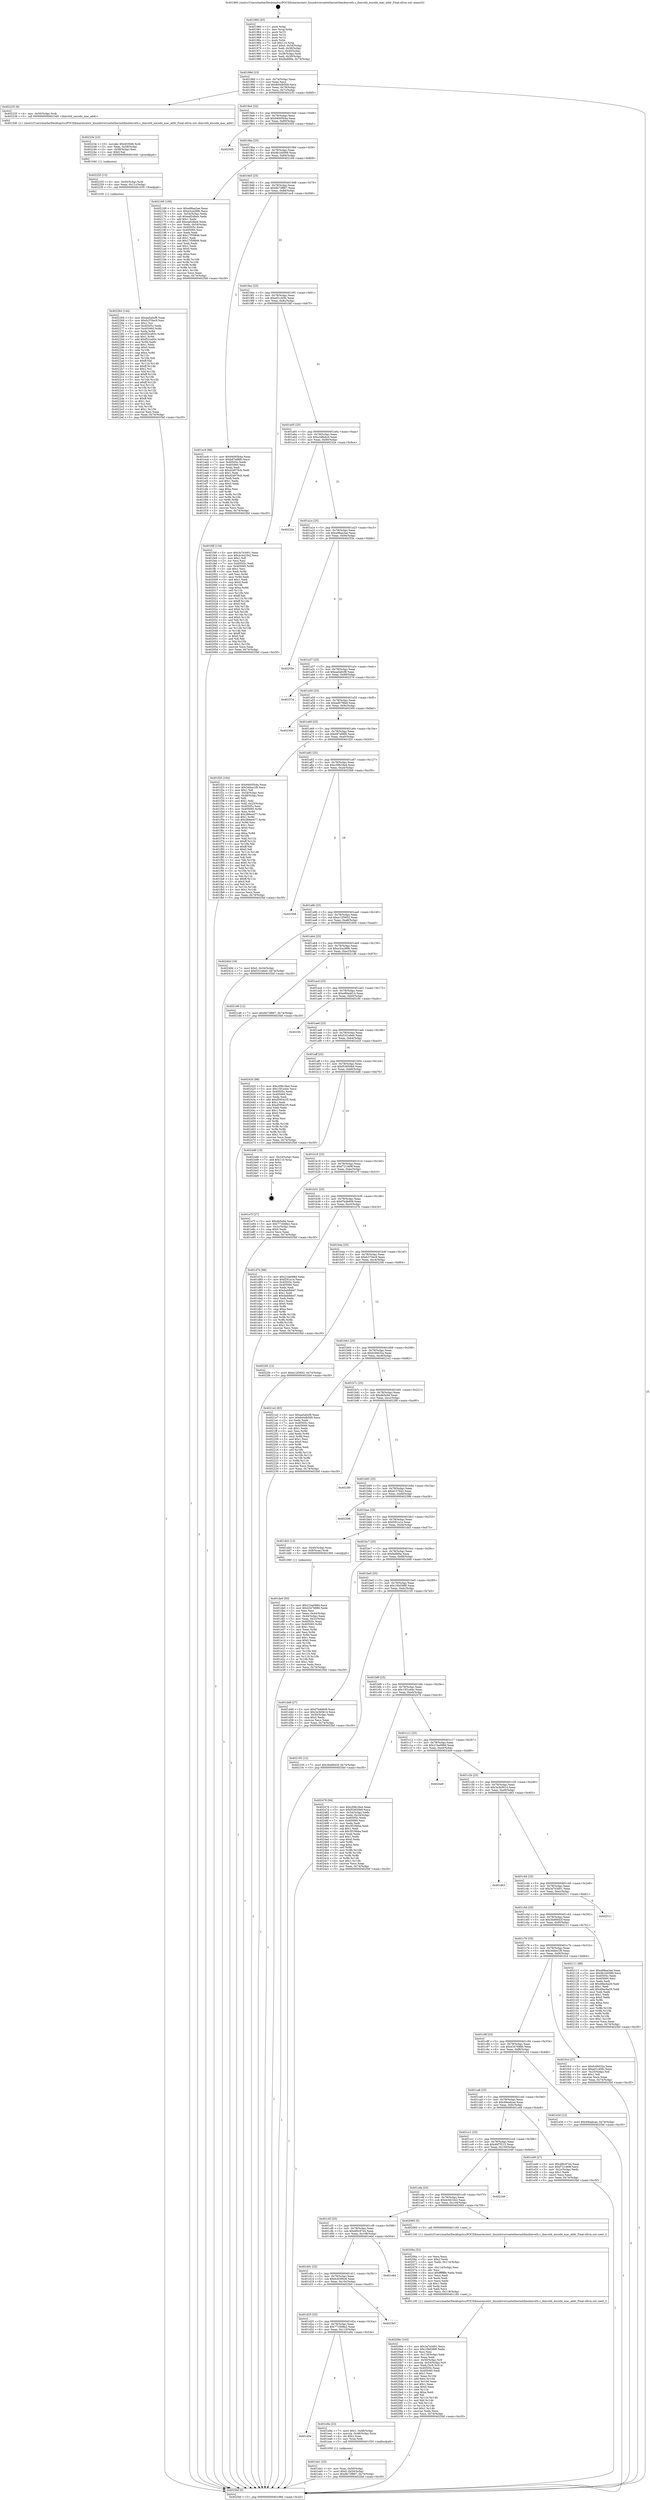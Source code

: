 digraph "0x401960" {
  label = "0x401960 (/mnt/c/Users/mathe/Desktop/tcc/POCII/binaries/extr_linuxdriversnetethernetibmibmveth.c_ibmveth_encode_mac_addr_Final-ollvm.out::main(0))"
  labelloc = "t"
  node[shape=record]

  Entry [label="",width=0.3,height=0.3,shape=circle,fillcolor=black,style=filled]
  "0x40198d" [label="{
     0x40198d [23]\l
     | [instrs]\l
     &nbsp;&nbsp;0x40198d \<+3\>: mov -0x74(%rbp),%eax\l
     &nbsp;&nbsp;0x401990 \<+2\>: mov %eax,%ecx\l
     &nbsp;&nbsp;0x401992 \<+6\>: sub $0x844db569,%ecx\l
     &nbsp;&nbsp;0x401998 \<+3\>: mov %eax,-0x78(%rbp)\l
     &nbsp;&nbsp;0x40199b \<+3\>: mov %ecx,-0x7c(%rbp)\l
     &nbsp;&nbsp;0x40199e \<+6\>: je 0000000000402235 \<main+0x8d5\>\l
  }"]
  "0x402235" [label="{
     0x402235 [9]\l
     | [instrs]\l
     &nbsp;&nbsp;0x402235 \<+4\>: mov -0x50(%rbp),%rdi\l
     &nbsp;&nbsp;0x402239 \<+5\>: call 00000000004015d0 \<ibmveth_encode_mac_addr\>\l
     | [calls]\l
     &nbsp;&nbsp;0x4015d0 \{1\} (/mnt/c/Users/mathe/Desktop/tcc/POCII/binaries/extr_linuxdriversnetethernetibmibmveth.c_ibmveth_encode_mac_addr_Final-ollvm.out::ibmveth_encode_mac_addr)\l
  }"]
  "0x4019a4" [label="{
     0x4019a4 [22]\l
     | [instrs]\l
     &nbsp;&nbsp;0x4019a4 \<+5\>: jmp 00000000004019a9 \<main+0x49\>\l
     &nbsp;&nbsp;0x4019a9 \<+3\>: mov -0x78(%rbp),%eax\l
     &nbsp;&nbsp;0x4019ac \<+5\>: sub $0x94005b4a,%eax\l
     &nbsp;&nbsp;0x4019b1 \<+3\>: mov %eax,-0x80(%rbp)\l
     &nbsp;&nbsp;0x4019b4 \<+6\>: je 0000000000402505 \<main+0xba5\>\l
  }"]
  Exit [label="",width=0.3,height=0.3,shape=circle,fillcolor=black,style=filled,peripheries=2]
  "0x402505" [label="{
     0x402505\l
  }", style=dashed]
  "0x4019ba" [label="{
     0x4019ba [25]\l
     | [instrs]\l
     &nbsp;&nbsp;0x4019ba \<+5\>: jmp 00000000004019bf \<main+0x5f\>\l
     &nbsp;&nbsp;0x4019bf \<+3\>: mov -0x78(%rbp),%eax\l
     &nbsp;&nbsp;0x4019c2 \<+5\>: sub $0x9b1b0099,%eax\l
     &nbsp;&nbsp;0x4019c7 \<+6\>: mov %eax,-0x84(%rbp)\l
     &nbsp;&nbsp;0x4019cd \<+6\>: je 0000000000402169 \<main+0x809\>\l
  }"]
  "0x402264" [label="{
     0x402264 [144]\l
     | [instrs]\l
     &nbsp;&nbsp;0x402264 \<+5\>: mov $0xaa5a0cf8,%eax\l
     &nbsp;&nbsp;0x402269 \<+5\>: mov $0xfc370ec9,%esi\l
     &nbsp;&nbsp;0x40226e \<+2\>: mov $0x1,%cl\l
     &nbsp;&nbsp;0x402270 \<+7\>: mov 0x40505c,%edx\l
     &nbsp;&nbsp;0x402277 \<+8\>: mov 0x405060,%r8d\l
     &nbsp;&nbsp;0x40227f \<+3\>: mov %edx,%r9d\l
     &nbsp;&nbsp;0x402282 \<+7\>: sub $0xf52ca93c,%r9d\l
     &nbsp;&nbsp;0x402289 \<+4\>: sub $0x1,%r9d\l
     &nbsp;&nbsp;0x40228d \<+7\>: add $0xf52ca93c,%r9d\l
     &nbsp;&nbsp;0x402294 \<+4\>: imul %r9d,%edx\l
     &nbsp;&nbsp;0x402298 \<+3\>: and $0x1,%edx\l
     &nbsp;&nbsp;0x40229b \<+3\>: cmp $0x0,%edx\l
     &nbsp;&nbsp;0x40229e \<+4\>: sete %r10b\l
     &nbsp;&nbsp;0x4022a2 \<+4\>: cmp $0xa,%r8d\l
     &nbsp;&nbsp;0x4022a6 \<+4\>: setl %r11b\l
     &nbsp;&nbsp;0x4022aa \<+3\>: mov %r10b,%bl\l
     &nbsp;&nbsp;0x4022ad \<+3\>: xor $0xff,%bl\l
     &nbsp;&nbsp;0x4022b0 \<+3\>: mov %r11b,%r14b\l
     &nbsp;&nbsp;0x4022b3 \<+4\>: xor $0xff,%r14b\l
     &nbsp;&nbsp;0x4022b7 \<+3\>: xor $0x1,%cl\l
     &nbsp;&nbsp;0x4022ba \<+3\>: mov %bl,%r15b\l
     &nbsp;&nbsp;0x4022bd \<+4\>: and $0xff,%r15b\l
     &nbsp;&nbsp;0x4022c1 \<+3\>: and %cl,%r10b\l
     &nbsp;&nbsp;0x4022c4 \<+3\>: mov %r14b,%r12b\l
     &nbsp;&nbsp;0x4022c7 \<+4\>: and $0xff,%r12b\l
     &nbsp;&nbsp;0x4022cb \<+3\>: and %cl,%r11b\l
     &nbsp;&nbsp;0x4022ce \<+3\>: or %r10b,%r15b\l
     &nbsp;&nbsp;0x4022d1 \<+3\>: or %r11b,%r12b\l
     &nbsp;&nbsp;0x4022d4 \<+3\>: xor %r12b,%r15b\l
     &nbsp;&nbsp;0x4022d7 \<+3\>: or %r14b,%bl\l
     &nbsp;&nbsp;0x4022da \<+3\>: xor $0xff,%bl\l
     &nbsp;&nbsp;0x4022dd \<+3\>: or $0x1,%cl\l
     &nbsp;&nbsp;0x4022e0 \<+2\>: and %cl,%bl\l
     &nbsp;&nbsp;0x4022e2 \<+3\>: or %bl,%r15b\l
     &nbsp;&nbsp;0x4022e5 \<+4\>: test $0x1,%r15b\l
     &nbsp;&nbsp;0x4022e9 \<+3\>: cmovne %esi,%eax\l
     &nbsp;&nbsp;0x4022ec \<+3\>: mov %eax,-0x74(%rbp)\l
     &nbsp;&nbsp;0x4022ef \<+5\>: jmp 00000000004025bf \<main+0xc5f\>\l
  }"]
  "0x402169" [label="{
     0x402169 [109]\l
     | [instrs]\l
     &nbsp;&nbsp;0x402169 \<+5\>: mov $0xa98aa3ae,%eax\l
     &nbsp;&nbsp;0x40216e \<+5\>: mov $0xe3ca289b,%ecx\l
     &nbsp;&nbsp;0x402173 \<+3\>: mov -0x54(%rbp),%edx\l
     &nbsp;&nbsp;0x402176 \<+6\>: sub $0xeaf2dbeb,%edx\l
     &nbsp;&nbsp;0x40217c \<+3\>: add $0x1,%edx\l
     &nbsp;&nbsp;0x40217f \<+6\>: add $0xeaf2dbeb,%edx\l
     &nbsp;&nbsp;0x402185 \<+3\>: mov %edx,-0x54(%rbp)\l
     &nbsp;&nbsp;0x402188 \<+7\>: mov 0x40505c,%edx\l
     &nbsp;&nbsp;0x40218f \<+7\>: mov 0x405060,%esi\l
     &nbsp;&nbsp;0x402196 \<+2\>: mov %edx,%edi\l
     &nbsp;&nbsp;0x402198 \<+6\>: add $0x17f59846,%edi\l
     &nbsp;&nbsp;0x40219e \<+3\>: sub $0x1,%edi\l
     &nbsp;&nbsp;0x4021a1 \<+6\>: sub $0x17f59846,%edi\l
     &nbsp;&nbsp;0x4021a7 \<+3\>: imul %edi,%edx\l
     &nbsp;&nbsp;0x4021aa \<+3\>: and $0x1,%edx\l
     &nbsp;&nbsp;0x4021ad \<+3\>: cmp $0x0,%edx\l
     &nbsp;&nbsp;0x4021b0 \<+4\>: sete %r8b\l
     &nbsp;&nbsp;0x4021b4 \<+3\>: cmp $0xa,%esi\l
     &nbsp;&nbsp;0x4021b7 \<+4\>: setl %r9b\l
     &nbsp;&nbsp;0x4021bb \<+3\>: mov %r8b,%r10b\l
     &nbsp;&nbsp;0x4021be \<+3\>: and %r9b,%r10b\l
     &nbsp;&nbsp;0x4021c1 \<+3\>: xor %r9b,%r8b\l
     &nbsp;&nbsp;0x4021c4 \<+3\>: or %r8b,%r10b\l
     &nbsp;&nbsp;0x4021c7 \<+4\>: test $0x1,%r10b\l
     &nbsp;&nbsp;0x4021cb \<+3\>: cmovne %ecx,%eax\l
     &nbsp;&nbsp;0x4021ce \<+3\>: mov %eax,-0x74(%rbp)\l
     &nbsp;&nbsp;0x4021d1 \<+5\>: jmp 00000000004025bf \<main+0xc5f\>\l
  }"]
  "0x4019d3" [label="{
     0x4019d3 [25]\l
     | [instrs]\l
     &nbsp;&nbsp;0x4019d3 \<+5\>: jmp 00000000004019d8 \<main+0x78\>\l
     &nbsp;&nbsp;0x4019d8 \<+3\>: mov -0x78(%rbp),%eax\l
     &nbsp;&nbsp;0x4019db \<+5\>: sub $0x9b73f867,%eax\l
     &nbsp;&nbsp;0x4019e0 \<+6\>: mov %eax,-0x88(%rbp)\l
     &nbsp;&nbsp;0x4019e6 \<+6\>: je 0000000000401ec8 \<main+0x568\>\l
  }"]
  "0x402255" [label="{
     0x402255 [15]\l
     | [instrs]\l
     &nbsp;&nbsp;0x402255 \<+4\>: mov -0x50(%rbp),%rdi\l
     &nbsp;&nbsp;0x402259 \<+6\>: mov %eax,-0x11c(%rbp)\l
     &nbsp;&nbsp;0x40225f \<+5\>: call 0000000000401030 \<free@plt\>\l
     | [calls]\l
     &nbsp;&nbsp;0x401030 \{1\} (unknown)\l
  }"]
  "0x401ec8" [label="{
     0x401ec8 [88]\l
     | [instrs]\l
     &nbsp;&nbsp;0x401ec8 \<+5\>: mov $0x94005b4a,%eax\l
     &nbsp;&nbsp;0x401ecd \<+5\>: mov $0xb87e88f0,%ecx\l
     &nbsp;&nbsp;0x401ed2 \<+7\>: mov 0x40505c,%edx\l
     &nbsp;&nbsp;0x401ed9 \<+7\>: mov 0x405060,%esi\l
     &nbsp;&nbsp;0x401ee0 \<+2\>: mov %edx,%edi\l
     &nbsp;&nbsp;0x401ee2 \<+6\>: sub $0xd2d076cb,%edi\l
     &nbsp;&nbsp;0x401ee8 \<+3\>: sub $0x1,%edi\l
     &nbsp;&nbsp;0x401eeb \<+6\>: add $0xd2d076cb,%edi\l
     &nbsp;&nbsp;0x401ef1 \<+3\>: imul %edi,%edx\l
     &nbsp;&nbsp;0x401ef4 \<+3\>: and $0x1,%edx\l
     &nbsp;&nbsp;0x401ef7 \<+3\>: cmp $0x0,%edx\l
     &nbsp;&nbsp;0x401efa \<+4\>: sete %r8b\l
     &nbsp;&nbsp;0x401efe \<+3\>: cmp $0xa,%esi\l
     &nbsp;&nbsp;0x401f01 \<+4\>: setl %r9b\l
     &nbsp;&nbsp;0x401f05 \<+3\>: mov %r8b,%r10b\l
     &nbsp;&nbsp;0x401f08 \<+3\>: and %r9b,%r10b\l
     &nbsp;&nbsp;0x401f0b \<+3\>: xor %r9b,%r8b\l
     &nbsp;&nbsp;0x401f0e \<+3\>: or %r8b,%r10b\l
     &nbsp;&nbsp;0x401f11 \<+4\>: test $0x1,%r10b\l
     &nbsp;&nbsp;0x401f15 \<+3\>: cmovne %ecx,%eax\l
     &nbsp;&nbsp;0x401f18 \<+3\>: mov %eax,-0x74(%rbp)\l
     &nbsp;&nbsp;0x401f1b \<+5\>: jmp 00000000004025bf \<main+0xc5f\>\l
  }"]
  "0x4019ec" [label="{
     0x4019ec [25]\l
     | [instrs]\l
     &nbsp;&nbsp;0x4019ec \<+5\>: jmp 00000000004019f1 \<main+0x91\>\l
     &nbsp;&nbsp;0x4019f1 \<+3\>: mov -0x78(%rbp),%eax\l
     &nbsp;&nbsp;0x4019f4 \<+5\>: sub $0xa01c45fc,%eax\l
     &nbsp;&nbsp;0x4019f9 \<+6\>: mov %eax,-0x8c(%rbp)\l
     &nbsp;&nbsp;0x4019ff \<+6\>: je 0000000000401fdf \<main+0x67f\>\l
  }"]
  "0x40223e" [label="{
     0x40223e [23]\l
     | [instrs]\l
     &nbsp;&nbsp;0x40223e \<+10\>: movabs $0x4030d6,%rdi\l
     &nbsp;&nbsp;0x402248 \<+3\>: mov %eax,-0x58(%rbp)\l
     &nbsp;&nbsp;0x40224b \<+3\>: mov -0x58(%rbp),%esi\l
     &nbsp;&nbsp;0x40224e \<+2\>: mov $0x0,%al\l
     &nbsp;&nbsp;0x402250 \<+5\>: call 0000000000401040 \<printf@plt\>\l
     | [calls]\l
     &nbsp;&nbsp;0x401040 \{1\} (unknown)\l
  }"]
  "0x401fdf" [label="{
     0x401fdf [134]\l
     | [instrs]\l
     &nbsp;&nbsp;0x401fdf \<+5\>: mov $0x3a7e3d01,%eax\l
     &nbsp;&nbsp;0x401fe4 \<+5\>: mov $0x4c4410e2,%ecx\l
     &nbsp;&nbsp;0x401fe9 \<+2\>: mov $0x1,%dl\l
     &nbsp;&nbsp;0x401feb \<+2\>: xor %esi,%esi\l
     &nbsp;&nbsp;0x401fed \<+7\>: mov 0x40505c,%edi\l
     &nbsp;&nbsp;0x401ff4 \<+8\>: mov 0x405060,%r8d\l
     &nbsp;&nbsp;0x401ffc \<+3\>: sub $0x1,%esi\l
     &nbsp;&nbsp;0x401fff \<+3\>: mov %edi,%r9d\l
     &nbsp;&nbsp;0x402002 \<+3\>: add %esi,%r9d\l
     &nbsp;&nbsp;0x402005 \<+4\>: imul %r9d,%edi\l
     &nbsp;&nbsp;0x402009 \<+3\>: and $0x1,%edi\l
     &nbsp;&nbsp;0x40200c \<+3\>: cmp $0x0,%edi\l
     &nbsp;&nbsp;0x40200f \<+4\>: sete %r10b\l
     &nbsp;&nbsp;0x402013 \<+4\>: cmp $0xa,%r8d\l
     &nbsp;&nbsp;0x402017 \<+4\>: setl %r11b\l
     &nbsp;&nbsp;0x40201b \<+3\>: mov %r10b,%bl\l
     &nbsp;&nbsp;0x40201e \<+3\>: xor $0xff,%bl\l
     &nbsp;&nbsp;0x402021 \<+3\>: mov %r11b,%r14b\l
     &nbsp;&nbsp;0x402024 \<+4\>: xor $0xff,%r14b\l
     &nbsp;&nbsp;0x402028 \<+3\>: xor $0x0,%dl\l
     &nbsp;&nbsp;0x40202b \<+3\>: mov %bl,%r15b\l
     &nbsp;&nbsp;0x40202e \<+4\>: and $0x0,%r15b\l
     &nbsp;&nbsp;0x402032 \<+3\>: and %dl,%r10b\l
     &nbsp;&nbsp;0x402035 \<+3\>: mov %r14b,%r12b\l
     &nbsp;&nbsp;0x402038 \<+4\>: and $0x0,%r12b\l
     &nbsp;&nbsp;0x40203c \<+3\>: and %dl,%r11b\l
     &nbsp;&nbsp;0x40203f \<+3\>: or %r10b,%r15b\l
     &nbsp;&nbsp;0x402042 \<+3\>: or %r11b,%r12b\l
     &nbsp;&nbsp;0x402045 \<+3\>: xor %r12b,%r15b\l
     &nbsp;&nbsp;0x402048 \<+3\>: or %r14b,%bl\l
     &nbsp;&nbsp;0x40204b \<+3\>: xor $0xff,%bl\l
     &nbsp;&nbsp;0x40204e \<+3\>: or $0x0,%dl\l
     &nbsp;&nbsp;0x402051 \<+2\>: and %dl,%bl\l
     &nbsp;&nbsp;0x402053 \<+3\>: or %bl,%r15b\l
     &nbsp;&nbsp;0x402056 \<+4\>: test $0x1,%r15b\l
     &nbsp;&nbsp;0x40205a \<+3\>: cmovne %ecx,%eax\l
     &nbsp;&nbsp;0x40205d \<+3\>: mov %eax,-0x74(%rbp)\l
     &nbsp;&nbsp;0x402060 \<+5\>: jmp 00000000004025bf \<main+0xc5f\>\l
  }"]
  "0x401a05" [label="{
     0x401a05 [25]\l
     | [instrs]\l
     &nbsp;&nbsp;0x401a05 \<+5\>: jmp 0000000000401a0a \<main+0xaa\>\l
     &nbsp;&nbsp;0x401a0a \<+3\>: mov -0x78(%rbp),%eax\l
     &nbsp;&nbsp;0x401a0d \<+5\>: sub $0xa3dfa4cd,%eax\l
     &nbsp;&nbsp;0x401a12 \<+6\>: mov %eax,-0x90(%rbp)\l
     &nbsp;&nbsp;0x401a18 \<+6\>: je 000000000040232e \<main+0x9ce\>\l
  }"]
  "0x40209e" [label="{
     0x40209e [103]\l
     | [instrs]\l
     &nbsp;&nbsp;0x40209e \<+5\>: mov $0x3a7e3d01,%ecx\l
     &nbsp;&nbsp;0x4020a3 \<+5\>: mov $0x10b036f0,%edx\l
     &nbsp;&nbsp;0x4020a8 \<+2\>: xor %esi,%esi\l
     &nbsp;&nbsp;0x4020aa \<+6\>: mov -0x118(%rbp),%edi\l
     &nbsp;&nbsp;0x4020b0 \<+3\>: imul %eax,%edi\l
     &nbsp;&nbsp;0x4020b3 \<+4\>: mov -0x50(%rbp),%r8\l
     &nbsp;&nbsp;0x4020b7 \<+4\>: movslq -0x54(%rbp),%r9\l
     &nbsp;&nbsp;0x4020bb \<+4\>: mov %edi,(%r8,%r9,4)\l
     &nbsp;&nbsp;0x4020bf \<+7\>: mov 0x40505c,%eax\l
     &nbsp;&nbsp;0x4020c6 \<+7\>: mov 0x405060,%edi\l
     &nbsp;&nbsp;0x4020cd \<+3\>: sub $0x1,%esi\l
     &nbsp;&nbsp;0x4020d0 \<+3\>: mov %eax,%r10d\l
     &nbsp;&nbsp;0x4020d3 \<+3\>: add %esi,%r10d\l
     &nbsp;&nbsp;0x4020d6 \<+4\>: imul %r10d,%eax\l
     &nbsp;&nbsp;0x4020da \<+3\>: and $0x1,%eax\l
     &nbsp;&nbsp;0x4020dd \<+3\>: cmp $0x0,%eax\l
     &nbsp;&nbsp;0x4020e0 \<+4\>: sete %r11b\l
     &nbsp;&nbsp;0x4020e4 \<+3\>: cmp $0xa,%edi\l
     &nbsp;&nbsp;0x4020e7 \<+3\>: setl %bl\l
     &nbsp;&nbsp;0x4020ea \<+3\>: mov %r11b,%r14b\l
     &nbsp;&nbsp;0x4020ed \<+3\>: and %bl,%r14b\l
     &nbsp;&nbsp;0x4020f0 \<+3\>: xor %bl,%r11b\l
     &nbsp;&nbsp;0x4020f3 \<+3\>: or %r11b,%r14b\l
     &nbsp;&nbsp;0x4020f6 \<+4\>: test $0x1,%r14b\l
     &nbsp;&nbsp;0x4020fa \<+3\>: cmovne %edx,%ecx\l
     &nbsp;&nbsp;0x4020fd \<+3\>: mov %ecx,-0x74(%rbp)\l
     &nbsp;&nbsp;0x402100 \<+5\>: jmp 00000000004025bf \<main+0xc5f\>\l
  }"]
  "0x40232e" [label="{
     0x40232e\l
  }", style=dashed]
  "0x401a1e" [label="{
     0x401a1e [25]\l
     | [instrs]\l
     &nbsp;&nbsp;0x401a1e \<+5\>: jmp 0000000000401a23 \<main+0xc3\>\l
     &nbsp;&nbsp;0x401a23 \<+3\>: mov -0x78(%rbp),%eax\l
     &nbsp;&nbsp;0x401a26 \<+5\>: sub $0xa98aa3ae,%eax\l
     &nbsp;&nbsp;0x401a2b \<+6\>: mov %eax,-0x94(%rbp)\l
     &nbsp;&nbsp;0x401a31 \<+6\>: je 000000000040255e \<main+0xbfe\>\l
  }"]
  "0x40206a" [label="{
     0x40206a [52]\l
     | [instrs]\l
     &nbsp;&nbsp;0x40206a \<+2\>: xor %ecx,%ecx\l
     &nbsp;&nbsp;0x40206c \<+5\>: mov $0x2,%edx\l
     &nbsp;&nbsp;0x402071 \<+6\>: mov %edx,-0x114(%rbp)\l
     &nbsp;&nbsp;0x402077 \<+1\>: cltd\l
     &nbsp;&nbsp;0x402078 \<+6\>: mov -0x114(%rbp),%esi\l
     &nbsp;&nbsp;0x40207e \<+2\>: idiv %esi\l
     &nbsp;&nbsp;0x402080 \<+6\>: imul $0xfffffffe,%edx,%edx\l
     &nbsp;&nbsp;0x402086 \<+2\>: mov %ecx,%edi\l
     &nbsp;&nbsp;0x402088 \<+2\>: sub %edx,%edi\l
     &nbsp;&nbsp;0x40208a \<+2\>: mov %ecx,%edx\l
     &nbsp;&nbsp;0x40208c \<+3\>: sub $0x1,%edx\l
     &nbsp;&nbsp;0x40208f \<+2\>: add %edx,%edi\l
     &nbsp;&nbsp;0x402091 \<+2\>: sub %edi,%ecx\l
     &nbsp;&nbsp;0x402093 \<+6\>: mov %ecx,-0x118(%rbp)\l
     &nbsp;&nbsp;0x402099 \<+5\>: call 0000000000401160 \<next_i\>\l
     | [calls]\l
     &nbsp;&nbsp;0x401160 \{1\} (/mnt/c/Users/mathe/Desktop/tcc/POCII/binaries/extr_linuxdriversnetethernetibmibmveth.c_ibmveth_encode_mac_addr_Final-ollvm.out::next_i)\l
  }"]
  "0x40255e" [label="{
     0x40255e\l
  }", style=dashed]
  "0x401a37" [label="{
     0x401a37 [25]\l
     | [instrs]\l
     &nbsp;&nbsp;0x401a37 \<+5\>: jmp 0000000000401a3c \<main+0xdc\>\l
     &nbsp;&nbsp;0x401a3c \<+3\>: mov -0x78(%rbp),%eax\l
     &nbsp;&nbsp;0x401a3f \<+5\>: sub $0xaa5a0cf8,%eax\l
     &nbsp;&nbsp;0x401a44 \<+6\>: mov %eax,-0x98(%rbp)\l
     &nbsp;&nbsp;0x401a4a \<+6\>: je 000000000040257d \<main+0xc1d\>\l
  }"]
  "0x401eb1" [label="{
     0x401eb1 [23]\l
     | [instrs]\l
     &nbsp;&nbsp;0x401eb1 \<+4\>: mov %rax,-0x50(%rbp)\l
     &nbsp;&nbsp;0x401eb5 \<+7\>: movl $0x0,-0x54(%rbp)\l
     &nbsp;&nbsp;0x401ebc \<+7\>: movl $0x9b73f867,-0x74(%rbp)\l
     &nbsp;&nbsp;0x401ec3 \<+5\>: jmp 00000000004025bf \<main+0xc5f\>\l
  }"]
  "0x40257d" [label="{
     0x40257d\l
  }", style=dashed]
  "0x401a50" [label="{
     0x401a50 [25]\l
     | [instrs]\l
     &nbsp;&nbsp;0x401a50 \<+5\>: jmp 0000000000401a55 \<main+0xf5\>\l
     &nbsp;&nbsp;0x401a55 \<+3\>: mov -0x78(%rbp),%eax\l
     &nbsp;&nbsp;0x401a58 \<+5\>: sub $0xad079fa9,%eax\l
     &nbsp;&nbsp;0x401a5d \<+6\>: mov %eax,-0x9c(%rbp)\l
     &nbsp;&nbsp;0x401a63 \<+6\>: je 0000000000402300 \<main+0x9a0\>\l
  }"]
  "0x401d3e" [label="{
     0x401d3e\l
  }", style=dashed]
  "0x402300" [label="{
     0x402300\l
  }", style=dashed]
  "0x401a69" [label="{
     0x401a69 [25]\l
     | [instrs]\l
     &nbsp;&nbsp;0x401a69 \<+5\>: jmp 0000000000401a6e \<main+0x10e\>\l
     &nbsp;&nbsp;0x401a6e \<+3\>: mov -0x78(%rbp),%eax\l
     &nbsp;&nbsp;0x401a71 \<+5\>: sub $0xb87e88f0,%eax\l
     &nbsp;&nbsp;0x401a76 \<+6\>: mov %eax,-0xa0(%rbp)\l
     &nbsp;&nbsp;0x401a7c \<+6\>: je 0000000000401f20 \<main+0x5c0\>\l
  }"]
  "0x401e9a" [label="{
     0x401e9a [23]\l
     | [instrs]\l
     &nbsp;&nbsp;0x401e9a \<+7\>: movl $0x1,-0x48(%rbp)\l
     &nbsp;&nbsp;0x401ea1 \<+4\>: movslq -0x48(%rbp),%rax\l
     &nbsp;&nbsp;0x401ea5 \<+4\>: shl $0x2,%rax\l
     &nbsp;&nbsp;0x401ea9 \<+3\>: mov %rax,%rdi\l
     &nbsp;&nbsp;0x401eac \<+5\>: call 0000000000401050 \<malloc@plt\>\l
     | [calls]\l
     &nbsp;&nbsp;0x401050 \{1\} (unknown)\l
  }"]
  "0x401f20" [label="{
     0x401f20 [164]\l
     | [instrs]\l
     &nbsp;&nbsp;0x401f20 \<+5\>: mov $0x94005b4a,%eax\l
     &nbsp;&nbsp;0x401f25 \<+5\>: mov $0x3ddee1f9,%ecx\l
     &nbsp;&nbsp;0x401f2a \<+2\>: mov $0x1,%dl\l
     &nbsp;&nbsp;0x401f2c \<+3\>: mov -0x54(%rbp),%esi\l
     &nbsp;&nbsp;0x401f2f \<+3\>: cmp -0x48(%rbp),%esi\l
     &nbsp;&nbsp;0x401f32 \<+4\>: setl %dil\l
     &nbsp;&nbsp;0x401f36 \<+4\>: and $0x1,%dil\l
     &nbsp;&nbsp;0x401f3a \<+4\>: mov %dil,-0x25(%rbp)\l
     &nbsp;&nbsp;0x401f3e \<+7\>: mov 0x40505c,%esi\l
     &nbsp;&nbsp;0x401f45 \<+8\>: mov 0x405060,%r8d\l
     &nbsp;&nbsp;0x401f4d \<+3\>: mov %esi,%r9d\l
     &nbsp;&nbsp;0x401f50 \<+7\>: add $0x289ee477,%r9d\l
     &nbsp;&nbsp;0x401f57 \<+4\>: sub $0x1,%r9d\l
     &nbsp;&nbsp;0x401f5b \<+7\>: sub $0x289ee477,%r9d\l
     &nbsp;&nbsp;0x401f62 \<+4\>: imul %r9d,%esi\l
     &nbsp;&nbsp;0x401f66 \<+3\>: and $0x1,%esi\l
     &nbsp;&nbsp;0x401f69 \<+3\>: cmp $0x0,%esi\l
     &nbsp;&nbsp;0x401f6c \<+4\>: sete %dil\l
     &nbsp;&nbsp;0x401f70 \<+4\>: cmp $0xa,%r8d\l
     &nbsp;&nbsp;0x401f74 \<+4\>: setl %r10b\l
     &nbsp;&nbsp;0x401f78 \<+3\>: mov %dil,%r11b\l
     &nbsp;&nbsp;0x401f7b \<+4\>: xor $0xff,%r11b\l
     &nbsp;&nbsp;0x401f7f \<+3\>: mov %r10b,%bl\l
     &nbsp;&nbsp;0x401f82 \<+3\>: xor $0xff,%bl\l
     &nbsp;&nbsp;0x401f85 \<+3\>: xor $0x0,%dl\l
     &nbsp;&nbsp;0x401f88 \<+3\>: mov %r11b,%r14b\l
     &nbsp;&nbsp;0x401f8b \<+4\>: and $0x0,%r14b\l
     &nbsp;&nbsp;0x401f8f \<+3\>: and %dl,%dil\l
     &nbsp;&nbsp;0x401f92 \<+3\>: mov %bl,%r15b\l
     &nbsp;&nbsp;0x401f95 \<+4\>: and $0x0,%r15b\l
     &nbsp;&nbsp;0x401f99 \<+3\>: and %dl,%r10b\l
     &nbsp;&nbsp;0x401f9c \<+3\>: or %dil,%r14b\l
     &nbsp;&nbsp;0x401f9f \<+3\>: or %r10b,%r15b\l
     &nbsp;&nbsp;0x401fa2 \<+3\>: xor %r15b,%r14b\l
     &nbsp;&nbsp;0x401fa5 \<+3\>: or %bl,%r11b\l
     &nbsp;&nbsp;0x401fa8 \<+4\>: xor $0xff,%r11b\l
     &nbsp;&nbsp;0x401fac \<+3\>: or $0x0,%dl\l
     &nbsp;&nbsp;0x401faf \<+3\>: and %dl,%r11b\l
     &nbsp;&nbsp;0x401fb2 \<+3\>: or %r11b,%r14b\l
     &nbsp;&nbsp;0x401fb5 \<+4\>: test $0x1,%r14b\l
     &nbsp;&nbsp;0x401fb9 \<+3\>: cmovne %ecx,%eax\l
     &nbsp;&nbsp;0x401fbc \<+3\>: mov %eax,-0x74(%rbp)\l
     &nbsp;&nbsp;0x401fbf \<+5\>: jmp 00000000004025bf \<main+0xc5f\>\l
  }"]
  "0x401a82" [label="{
     0x401a82 [25]\l
     | [instrs]\l
     &nbsp;&nbsp;0x401a82 \<+5\>: jmp 0000000000401a87 \<main+0x127\>\l
     &nbsp;&nbsp;0x401a87 \<+3\>: mov -0x78(%rbp),%eax\l
     &nbsp;&nbsp;0x401a8a \<+5\>: sub $0xc09b18a4,%eax\l
     &nbsp;&nbsp;0x401a8f \<+6\>: mov %eax,-0xa4(%rbp)\l
     &nbsp;&nbsp;0x401a95 \<+6\>: je 00000000004025b8 \<main+0xc58\>\l
  }"]
  "0x401d25" [label="{
     0x401d25 [25]\l
     | [instrs]\l
     &nbsp;&nbsp;0x401d25 \<+5\>: jmp 0000000000401d2a \<main+0x3ca\>\l
     &nbsp;&nbsp;0x401d2a \<+3\>: mov -0x78(%rbp),%eax\l
     &nbsp;&nbsp;0x401d2d \<+5\>: sub $0x771848e2,%eax\l
     &nbsp;&nbsp;0x401d32 \<+6\>: mov %eax,-0x110(%rbp)\l
     &nbsp;&nbsp;0x401d38 \<+6\>: je 0000000000401e9a \<main+0x53a\>\l
  }"]
  "0x4025b8" [label="{
     0x4025b8\l
  }", style=dashed]
  "0x401a9b" [label="{
     0x401a9b [25]\l
     | [instrs]\l
     &nbsp;&nbsp;0x401a9b \<+5\>: jmp 0000000000401aa0 \<main+0x140\>\l
     &nbsp;&nbsp;0x401aa0 \<+3\>: mov -0x78(%rbp),%eax\l
     &nbsp;&nbsp;0x401aa3 \<+5\>: sub $0xe12f3652,%eax\l
     &nbsp;&nbsp;0x401aa8 \<+6\>: mov %eax,-0xa8(%rbp)\l
     &nbsp;&nbsp;0x401aae \<+6\>: je 000000000040240d \<main+0xaad\>\l
  }"]
  "0x4023b5" [label="{
     0x4023b5\l
  }", style=dashed]
  "0x40240d" [label="{
     0x40240d [19]\l
     | [instrs]\l
     &nbsp;&nbsp;0x40240d \<+7\>: movl $0x0,-0x34(%rbp)\l
     &nbsp;&nbsp;0x402414 \<+7\>: movl $0xf161e6e0,-0x74(%rbp)\l
     &nbsp;&nbsp;0x40241b \<+5\>: jmp 00000000004025bf \<main+0xc5f\>\l
  }"]
  "0x401ab4" [label="{
     0x401ab4 [25]\l
     | [instrs]\l
     &nbsp;&nbsp;0x401ab4 \<+5\>: jmp 0000000000401ab9 \<main+0x159\>\l
     &nbsp;&nbsp;0x401ab9 \<+3\>: mov -0x78(%rbp),%eax\l
     &nbsp;&nbsp;0x401abc \<+5\>: sub $0xe3ca289b,%eax\l
     &nbsp;&nbsp;0x401ac1 \<+6\>: mov %eax,-0xac(%rbp)\l
     &nbsp;&nbsp;0x401ac7 \<+6\>: je 00000000004021d6 \<main+0x876\>\l
  }"]
  "0x401d0c" [label="{
     0x401d0c [25]\l
     | [instrs]\l
     &nbsp;&nbsp;0x401d0c \<+5\>: jmp 0000000000401d11 \<main+0x3b1\>\l
     &nbsp;&nbsp;0x401d11 \<+3\>: mov -0x78(%rbp),%eax\l
     &nbsp;&nbsp;0x401d14 \<+5\>: sub $0x6c6390c8,%eax\l
     &nbsp;&nbsp;0x401d19 \<+6\>: mov %eax,-0x10c(%rbp)\l
     &nbsp;&nbsp;0x401d1f \<+6\>: je 00000000004023b5 \<main+0xa55\>\l
  }"]
  "0x4021d6" [label="{
     0x4021d6 [12]\l
     | [instrs]\l
     &nbsp;&nbsp;0x4021d6 \<+7\>: movl $0x9b73f867,-0x74(%rbp)\l
     &nbsp;&nbsp;0x4021dd \<+5\>: jmp 00000000004025bf \<main+0xc5f\>\l
  }"]
  "0x401acd" [label="{
     0x401acd [25]\l
     | [instrs]\l
     &nbsp;&nbsp;0x401acd \<+5\>: jmp 0000000000401ad2 \<main+0x172\>\l
     &nbsp;&nbsp;0x401ad2 \<+3\>: mov -0x78(%rbp),%eax\l
     &nbsp;&nbsp;0x401ad5 \<+5\>: sub $0xe80add14,%eax\l
     &nbsp;&nbsp;0x401ada \<+6\>: mov %eax,-0xb0(%rbp)\l
     &nbsp;&nbsp;0x401ae0 \<+6\>: je 00000000004023fc \<main+0xa9c\>\l
  }"]
  "0x401e64" [label="{
     0x401e64\l
  }", style=dashed]
  "0x4023fc" [label="{
     0x4023fc\l
  }", style=dashed]
  "0x401ae6" [label="{
     0x401ae6 [25]\l
     | [instrs]\l
     &nbsp;&nbsp;0x401ae6 \<+5\>: jmp 0000000000401aeb \<main+0x18b\>\l
     &nbsp;&nbsp;0x401aeb \<+3\>: mov -0x78(%rbp),%eax\l
     &nbsp;&nbsp;0x401aee \<+5\>: sub $0xf161e6e0,%eax\l
     &nbsp;&nbsp;0x401af3 \<+6\>: mov %eax,-0xb4(%rbp)\l
     &nbsp;&nbsp;0x401af9 \<+6\>: je 0000000000402420 \<main+0xac0\>\l
  }"]
  "0x401cf3" [label="{
     0x401cf3 [25]\l
     | [instrs]\l
     &nbsp;&nbsp;0x401cf3 \<+5\>: jmp 0000000000401cf8 \<main+0x398\>\l
     &nbsp;&nbsp;0x401cf8 \<+3\>: mov -0x78(%rbp),%eax\l
     &nbsp;&nbsp;0x401cfb \<+5\>: sub $0x4f0c97e4,%eax\l
     &nbsp;&nbsp;0x401d00 \<+6\>: mov %eax,-0x108(%rbp)\l
     &nbsp;&nbsp;0x401d06 \<+6\>: je 0000000000401e64 \<main+0x504\>\l
  }"]
  "0x402420" [label="{
     0x402420 [88]\l
     | [instrs]\l
     &nbsp;&nbsp;0x402420 \<+5\>: mov $0xc09b18a4,%eax\l
     &nbsp;&nbsp;0x402425 \<+5\>: mov $0x15f1a44c,%ecx\l
     &nbsp;&nbsp;0x40242a \<+7\>: mov 0x40505c,%edx\l
     &nbsp;&nbsp;0x402431 \<+7\>: mov 0x405060,%esi\l
     &nbsp;&nbsp;0x402438 \<+2\>: mov %edx,%edi\l
     &nbsp;&nbsp;0x40243a \<+6\>: add $0xd59541f5,%edi\l
     &nbsp;&nbsp;0x402440 \<+3\>: sub $0x1,%edi\l
     &nbsp;&nbsp;0x402443 \<+6\>: sub $0xd59541f5,%edi\l
     &nbsp;&nbsp;0x402449 \<+3\>: imul %edi,%edx\l
     &nbsp;&nbsp;0x40244c \<+3\>: and $0x1,%edx\l
     &nbsp;&nbsp;0x40244f \<+3\>: cmp $0x0,%edx\l
     &nbsp;&nbsp;0x402452 \<+4\>: sete %r8b\l
     &nbsp;&nbsp;0x402456 \<+3\>: cmp $0xa,%esi\l
     &nbsp;&nbsp;0x402459 \<+4\>: setl %r9b\l
     &nbsp;&nbsp;0x40245d \<+3\>: mov %r8b,%r10b\l
     &nbsp;&nbsp;0x402460 \<+3\>: and %r9b,%r10b\l
     &nbsp;&nbsp;0x402463 \<+3\>: xor %r9b,%r8b\l
     &nbsp;&nbsp;0x402466 \<+3\>: or %r8b,%r10b\l
     &nbsp;&nbsp;0x402469 \<+4\>: test $0x1,%r10b\l
     &nbsp;&nbsp;0x40246d \<+3\>: cmovne %ecx,%eax\l
     &nbsp;&nbsp;0x402470 \<+3\>: mov %eax,-0x74(%rbp)\l
     &nbsp;&nbsp;0x402473 \<+5\>: jmp 00000000004025bf \<main+0xc5f\>\l
  }"]
  "0x401aff" [label="{
     0x401aff [25]\l
     | [instrs]\l
     &nbsp;&nbsp;0x401aff \<+5\>: jmp 0000000000401b04 \<main+0x1a4\>\l
     &nbsp;&nbsp;0x401b04 \<+3\>: mov -0x78(%rbp),%eax\l
     &nbsp;&nbsp;0x401b07 \<+5\>: sub $0xf53650b9,%eax\l
     &nbsp;&nbsp;0x401b0c \<+6\>: mov %eax,-0xb8(%rbp)\l
     &nbsp;&nbsp;0x401b12 \<+6\>: je 00000000004024d6 \<main+0xb76\>\l
  }"]
  "0x402065" [label="{
     0x402065 [5]\l
     | [instrs]\l
     &nbsp;&nbsp;0x402065 \<+5\>: call 0000000000401160 \<next_i\>\l
     | [calls]\l
     &nbsp;&nbsp;0x401160 \{1\} (/mnt/c/Users/mathe/Desktop/tcc/POCII/binaries/extr_linuxdriversnetethernetibmibmveth.c_ibmveth_encode_mac_addr_Final-ollvm.out::next_i)\l
  }"]
  "0x4024d6" [label="{
     0x4024d6 [19]\l
     | [instrs]\l
     &nbsp;&nbsp;0x4024d6 \<+3\>: mov -0x24(%rbp),%eax\l
     &nbsp;&nbsp;0x4024d9 \<+7\>: add $0x110,%rsp\l
     &nbsp;&nbsp;0x4024e0 \<+1\>: pop %rbx\l
     &nbsp;&nbsp;0x4024e1 \<+2\>: pop %r12\l
     &nbsp;&nbsp;0x4024e3 \<+2\>: pop %r14\l
     &nbsp;&nbsp;0x4024e5 \<+2\>: pop %r15\l
     &nbsp;&nbsp;0x4024e7 \<+1\>: pop %rbp\l
     &nbsp;&nbsp;0x4024e8 \<+1\>: ret\l
  }"]
  "0x401b18" [label="{
     0x401b18 [25]\l
     | [instrs]\l
     &nbsp;&nbsp;0x401b18 \<+5\>: jmp 0000000000401b1d \<main+0x1bd\>\l
     &nbsp;&nbsp;0x401b1d \<+3\>: mov -0x78(%rbp),%eax\l
     &nbsp;&nbsp;0x401b20 \<+5\>: sub $0xf721469f,%eax\l
     &nbsp;&nbsp;0x401b25 \<+6\>: mov %eax,-0xbc(%rbp)\l
     &nbsp;&nbsp;0x401b2b \<+6\>: je 0000000000401e7f \<main+0x51f\>\l
  }"]
  "0x401cda" [label="{
     0x401cda [25]\l
     | [instrs]\l
     &nbsp;&nbsp;0x401cda \<+5\>: jmp 0000000000401cdf \<main+0x37f\>\l
     &nbsp;&nbsp;0x401cdf \<+3\>: mov -0x78(%rbp),%eax\l
     &nbsp;&nbsp;0x401ce2 \<+5\>: sub $0x4c4410e2,%eax\l
     &nbsp;&nbsp;0x401ce7 \<+6\>: mov %eax,-0x104(%rbp)\l
     &nbsp;&nbsp;0x401ced \<+6\>: je 0000000000402065 \<main+0x705\>\l
  }"]
  "0x401e7f" [label="{
     0x401e7f [27]\l
     | [instrs]\l
     &nbsp;&nbsp;0x401e7f \<+5\>: mov $0xdb5e9d,%eax\l
     &nbsp;&nbsp;0x401e84 \<+5\>: mov $0x771848e2,%ecx\l
     &nbsp;&nbsp;0x401e89 \<+3\>: mov -0x2c(%rbp),%edx\l
     &nbsp;&nbsp;0x401e8c \<+3\>: cmp $0x0,%edx\l
     &nbsp;&nbsp;0x401e8f \<+3\>: cmove %ecx,%eax\l
     &nbsp;&nbsp;0x401e92 \<+3\>: mov %eax,-0x74(%rbp)\l
     &nbsp;&nbsp;0x401e95 \<+5\>: jmp 00000000004025bf \<main+0xc5f\>\l
  }"]
  "0x401b31" [label="{
     0x401b31 [25]\l
     | [instrs]\l
     &nbsp;&nbsp;0x401b31 \<+5\>: jmp 0000000000401b36 \<main+0x1d6\>\l
     &nbsp;&nbsp;0x401b36 \<+3\>: mov -0x78(%rbp),%eax\l
     &nbsp;&nbsp;0x401b39 \<+5\>: sub $0xf7b4b609,%eax\l
     &nbsp;&nbsp;0x401b3e \<+6\>: mov %eax,-0xc0(%rbp)\l
     &nbsp;&nbsp;0x401b44 \<+6\>: je 0000000000401d7b \<main+0x41b\>\l
  }"]
  "0x402349" [label="{
     0x402349\l
  }", style=dashed]
  "0x401d7b" [label="{
     0x401d7b [88]\l
     | [instrs]\l
     &nbsp;&nbsp;0x401d7b \<+5\>: mov $0x21ba088d,%eax\l
     &nbsp;&nbsp;0x401d80 \<+5\>: mov $0xf291a1e,%ecx\l
     &nbsp;&nbsp;0x401d85 \<+7\>: mov 0x40505c,%edx\l
     &nbsp;&nbsp;0x401d8c \<+7\>: mov 0x405060,%esi\l
     &nbsp;&nbsp;0x401d93 \<+2\>: mov %edx,%edi\l
     &nbsp;&nbsp;0x401d95 \<+6\>: sub $0xdaddbbd7,%edi\l
     &nbsp;&nbsp;0x401d9b \<+3\>: sub $0x1,%edi\l
     &nbsp;&nbsp;0x401d9e \<+6\>: add $0xdaddbbd7,%edi\l
     &nbsp;&nbsp;0x401da4 \<+3\>: imul %edi,%edx\l
     &nbsp;&nbsp;0x401da7 \<+3\>: and $0x1,%edx\l
     &nbsp;&nbsp;0x401daa \<+3\>: cmp $0x0,%edx\l
     &nbsp;&nbsp;0x401dad \<+4\>: sete %r8b\l
     &nbsp;&nbsp;0x401db1 \<+3\>: cmp $0xa,%esi\l
     &nbsp;&nbsp;0x401db4 \<+4\>: setl %r9b\l
     &nbsp;&nbsp;0x401db8 \<+3\>: mov %r8b,%r10b\l
     &nbsp;&nbsp;0x401dbb \<+3\>: and %r9b,%r10b\l
     &nbsp;&nbsp;0x401dbe \<+3\>: xor %r9b,%r8b\l
     &nbsp;&nbsp;0x401dc1 \<+3\>: or %r8b,%r10b\l
     &nbsp;&nbsp;0x401dc4 \<+4\>: test $0x1,%r10b\l
     &nbsp;&nbsp;0x401dc8 \<+3\>: cmovne %ecx,%eax\l
     &nbsp;&nbsp;0x401dcb \<+3\>: mov %eax,-0x74(%rbp)\l
     &nbsp;&nbsp;0x401dce \<+5\>: jmp 00000000004025bf \<main+0xc5f\>\l
  }"]
  "0x401b4a" [label="{
     0x401b4a [25]\l
     | [instrs]\l
     &nbsp;&nbsp;0x401b4a \<+5\>: jmp 0000000000401b4f \<main+0x1ef\>\l
     &nbsp;&nbsp;0x401b4f \<+3\>: mov -0x78(%rbp),%eax\l
     &nbsp;&nbsp;0x401b52 \<+5\>: sub $0xfc370ec9,%eax\l
     &nbsp;&nbsp;0x401b57 \<+6\>: mov %eax,-0xc4(%rbp)\l
     &nbsp;&nbsp;0x401b5d \<+6\>: je 00000000004022f4 \<main+0x994\>\l
  }"]
  "0x401cc1" [label="{
     0x401cc1 [25]\l
     | [instrs]\l
     &nbsp;&nbsp;0x401cc1 \<+5\>: jmp 0000000000401cc6 \<main+0x366\>\l
     &nbsp;&nbsp;0x401cc6 \<+3\>: mov -0x78(%rbp),%eax\l
     &nbsp;&nbsp;0x401cc9 \<+5\>: sub $0x4bf7f215,%eax\l
     &nbsp;&nbsp;0x401cce \<+6\>: mov %eax,-0x100(%rbp)\l
     &nbsp;&nbsp;0x401cd4 \<+6\>: je 0000000000402349 \<main+0x9e9\>\l
  }"]
  "0x4022f4" [label="{
     0x4022f4 [12]\l
     | [instrs]\l
     &nbsp;&nbsp;0x4022f4 \<+7\>: movl $0xe12f3652,-0x74(%rbp)\l
     &nbsp;&nbsp;0x4022fb \<+5\>: jmp 00000000004025bf \<main+0xc5f\>\l
  }"]
  "0x401b63" [label="{
     0x401b63 [25]\l
     | [instrs]\l
     &nbsp;&nbsp;0x401b63 \<+5\>: jmp 0000000000401b68 \<main+0x208\>\l
     &nbsp;&nbsp;0x401b68 \<+3\>: mov -0x78(%rbp),%eax\l
     &nbsp;&nbsp;0x401b6b \<+5\>: sub $0xfc49d32a,%eax\l
     &nbsp;&nbsp;0x401b70 \<+6\>: mov %eax,-0xc8(%rbp)\l
     &nbsp;&nbsp;0x401b76 \<+6\>: je 00000000004021e2 \<main+0x882\>\l
  }"]
  "0x401e49" [label="{
     0x401e49 [27]\l
     | [instrs]\l
     &nbsp;&nbsp;0x401e49 \<+5\>: mov $0x4f0c97e4,%eax\l
     &nbsp;&nbsp;0x401e4e \<+5\>: mov $0xf721469f,%ecx\l
     &nbsp;&nbsp;0x401e53 \<+3\>: mov -0x2c(%rbp),%edx\l
     &nbsp;&nbsp;0x401e56 \<+3\>: cmp $0x1,%edx\l
     &nbsp;&nbsp;0x401e59 \<+3\>: cmovl %ecx,%eax\l
     &nbsp;&nbsp;0x401e5c \<+3\>: mov %eax,-0x74(%rbp)\l
     &nbsp;&nbsp;0x401e5f \<+5\>: jmp 00000000004025bf \<main+0xc5f\>\l
  }"]
  "0x4021e2" [label="{
     0x4021e2 [83]\l
     | [instrs]\l
     &nbsp;&nbsp;0x4021e2 \<+5\>: mov $0xaa5a0cf8,%eax\l
     &nbsp;&nbsp;0x4021e7 \<+5\>: mov $0x844db569,%ecx\l
     &nbsp;&nbsp;0x4021ec \<+2\>: xor %edx,%edx\l
     &nbsp;&nbsp;0x4021ee \<+7\>: mov 0x40505c,%esi\l
     &nbsp;&nbsp;0x4021f5 \<+7\>: mov 0x405060,%edi\l
     &nbsp;&nbsp;0x4021fc \<+3\>: sub $0x1,%edx\l
     &nbsp;&nbsp;0x4021ff \<+3\>: mov %esi,%r8d\l
     &nbsp;&nbsp;0x402202 \<+3\>: add %edx,%r8d\l
     &nbsp;&nbsp;0x402205 \<+4\>: imul %r8d,%esi\l
     &nbsp;&nbsp;0x402209 \<+3\>: and $0x1,%esi\l
     &nbsp;&nbsp;0x40220c \<+3\>: cmp $0x0,%esi\l
     &nbsp;&nbsp;0x40220f \<+4\>: sete %r9b\l
     &nbsp;&nbsp;0x402213 \<+3\>: cmp $0xa,%edi\l
     &nbsp;&nbsp;0x402216 \<+4\>: setl %r10b\l
     &nbsp;&nbsp;0x40221a \<+3\>: mov %r9b,%r11b\l
     &nbsp;&nbsp;0x40221d \<+3\>: and %r10b,%r11b\l
     &nbsp;&nbsp;0x402220 \<+3\>: xor %r10b,%r9b\l
     &nbsp;&nbsp;0x402223 \<+3\>: or %r9b,%r11b\l
     &nbsp;&nbsp;0x402226 \<+4\>: test $0x1,%r11b\l
     &nbsp;&nbsp;0x40222a \<+3\>: cmovne %ecx,%eax\l
     &nbsp;&nbsp;0x40222d \<+3\>: mov %eax,-0x74(%rbp)\l
     &nbsp;&nbsp;0x402230 \<+5\>: jmp 00000000004025bf \<main+0xc5f\>\l
  }"]
  "0x401b7c" [label="{
     0x401b7c [25]\l
     | [instrs]\l
     &nbsp;&nbsp;0x401b7c \<+5\>: jmp 0000000000401b81 \<main+0x221\>\l
     &nbsp;&nbsp;0x401b81 \<+3\>: mov -0x78(%rbp),%eax\l
     &nbsp;&nbsp;0x401b84 \<+5\>: sub $0xdb5e9d,%eax\l
     &nbsp;&nbsp;0x401b89 \<+6\>: mov %eax,-0xcc(%rbp)\l
     &nbsp;&nbsp;0x401b8f \<+6\>: je 00000000004023f0 \<main+0xa90\>\l
  }"]
  "0x401ca8" [label="{
     0x401ca8 [25]\l
     | [instrs]\l
     &nbsp;&nbsp;0x401ca8 \<+5\>: jmp 0000000000401cad \<main+0x34d\>\l
     &nbsp;&nbsp;0x401cad \<+3\>: mov -0x78(%rbp),%eax\l
     &nbsp;&nbsp;0x401cb0 \<+5\>: sub $0x49eadcae,%eax\l
     &nbsp;&nbsp;0x401cb5 \<+6\>: mov %eax,-0xfc(%rbp)\l
     &nbsp;&nbsp;0x401cbb \<+6\>: je 0000000000401e49 \<main+0x4e9\>\l
  }"]
  "0x4023f0" [label="{
     0x4023f0\l
  }", style=dashed]
  "0x401b95" [label="{
     0x401b95 [25]\l
     | [instrs]\l
     &nbsp;&nbsp;0x401b95 \<+5\>: jmp 0000000000401b9a \<main+0x23a\>\l
     &nbsp;&nbsp;0x401b9a \<+3\>: mov -0x78(%rbp),%eax\l
     &nbsp;&nbsp;0x401b9d \<+5\>: sub $0xb157842,%eax\l
     &nbsp;&nbsp;0x401ba2 \<+6\>: mov %eax,-0xd0(%rbp)\l
     &nbsp;&nbsp;0x401ba8 \<+6\>: je 0000000000402396 \<main+0xa36\>\l
  }"]
  "0x401e3d" [label="{
     0x401e3d [12]\l
     | [instrs]\l
     &nbsp;&nbsp;0x401e3d \<+7\>: movl $0x49eadcae,-0x74(%rbp)\l
     &nbsp;&nbsp;0x401e44 \<+5\>: jmp 00000000004025bf \<main+0xc5f\>\l
  }"]
  "0x402396" [label="{
     0x402396\l
  }", style=dashed]
  "0x401bae" [label="{
     0x401bae [25]\l
     | [instrs]\l
     &nbsp;&nbsp;0x401bae \<+5\>: jmp 0000000000401bb3 \<main+0x253\>\l
     &nbsp;&nbsp;0x401bb3 \<+3\>: mov -0x78(%rbp),%eax\l
     &nbsp;&nbsp;0x401bb6 \<+5\>: sub $0xf291a1e,%eax\l
     &nbsp;&nbsp;0x401bbb \<+6\>: mov %eax,-0xd4(%rbp)\l
     &nbsp;&nbsp;0x401bc1 \<+6\>: je 0000000000401dd3 \<main+0x473\>\l
  }"]
  "0x401c8f" [label="{
     0x401c8f [25]\l
     | [instrs]\l
     &nbsp;&nbsp;0x401c8f \<+5\>: jmp 0000000000401c94 \<main+0x334\>\l
     &nbsp;&nbsp;0x401c94 \<+3\>: mov -0x78(%rbp),%eax\l
     &nbsp;&nbsp;0x401c97 \<+5\>: sub $0x43476886,%eax\l
     &nbsp;&nbsp;0x401c9c \<+6\>: mov %eax,-0xf8(%rbp)\l
     &nbsp;&nbsp;0x401ca2 \<+6\>: je 0000000000401e3d \<main+0x4dd\>\l
  }"]
  "0x401dd3" [label="{
     0x401dd3 [13]\l
     | [instrs]\l
     &nbsp;&nbsp;0x401dd3 \<+4\>: mov -0x40(%rbp),%rax\l
     &nbsp;&nbsp;0x401dd7 \<+4\>: mov 0x8(%rax),%rdi\l
     &nbsp;&nbsp;0x401ddb \<+5\>: call 0000000000401060 \<atoi@plt\>\l
     | [calls]\l
     &nbsp;&nbsp;0x401060 \{1\} (unknown)\l
  }"]
  "0x401bc7" [label="{
     0x401bc7 [25]\l
     | [instrs]\l
     &nbsp;&nbsp;0x401bc7 \<+5\>: jmp 0000000000401bcc \<main+0x26c\>\l
     &nbsp;&nbsp;0x401bcc \<+3\>: mov -0x78(%rbp),%eax\l
     &nbsp;&nbsp;0x401bcf \<+5\>: sub $0xfadfd9a,%eax\l
     &nbsp;&nbsp;0x401bd4 \<+6\>: mov %eax,-0xd8(%rbp)\l
     &nbsp;&nbsp;0x401bda \<+6\>: je 0000000000401d48 \<main+0x3e8\>\l
  }"]
  "0x401fc4" [label="{
     0x401fc4 [27]\l
     | [instrs]\l
     &nbsp;&nbsp;0x401fc4 \<+5\>: mov $0xfc49d32a,%eax\l
     &nbsp;&nbsp;0x401fc9 \<+5\>: mov $0xa01c45fc,%ecx\l
     &nbsp;&nbsp;0x401fce \<+3\>: mov -0x25(%rbp),%dl\l
     &nbsp;&nbsp;0x401fd1 \<+3\>: test $0x1,%dl\l
     &nbsp;&nbsp;0x401fd4 \<+3\>: cmovne %ecx,%eax\l
     &nbsp;&nbsp;0x401fd7 \<+3\>: mov %eax,-0x74(%rbp)\l
     &nbsp;&nbsp;0x401fda \<+5\>: jmp 00000000004025bf \<main+0xc5f\>\l
  }"]
  "0x401d48" [label="{
     0x401d48 [27]\l
     | [instrs]\l
     &nbsp;&nbsp;0x401d48 \<+5\>: mov $0xf7b4b609,%eax\l
     &nbsp;&nbsp;0x401d4d \<+5\>: mov $0x3a3b5614,%ecx\l
     &nbsp;&nbsp;0x401d52 \<+3\>: mov -0x30(%rbp),%edx\l
     &nbsp;&nbsp;0x401d55 \<+3\>: cmp $0x2,%edx\l
     &nbsp;&nbsp;0x401d58 \<+3\>: cmovne %ecx,%eax\l
     &nbsp;&nbsp;0x401d5b \<+3\>: mov %eax,-0x74(%rbp)\l
     &nbsp;&nbsp;0x401d5e \<+5\>: jmp 00000000004025bf \<main+0xc5f\>\l
  }"]
  "0x401be0" [label="{
     0x401be0 [25]\l
     | [instrs]\l
     &nbsp;&nbsp;0x401be0 \<+5\>: jmp 0000000000401be5 \<main+0x285\>\l
     &nbsp;&nbsp;0x401be5 \<+3\>: mov -0x78(%rbp),%eax\l
     &nbsp;&nbsp;0x401be8 \<+5\>: sub $0x10b036f0,%eax\l
     &nbsp;&nbsp;0x401bed \<+6\>: mov %eax,-0xdc(%rbp)\l
     &nbsp;&nbsp;0x401bf3 \<+6\>: je 0000000000402105 \<main+0x7a5\>\l
  }"]
  "0x4025bf" [label="{
     0x4025bf [5]\l
     | [instrs]\l
     &nbsp;&nbsp;0x4025bf \<+5\>: jmp 000000000040198d \<main+0x2d\>\l
  }"]
  "0x401960" [label="{
     0x401960 [45]\l
     | [instrs]\l
     &nbsp;&nbsp;0x401960 \<+1\>: push %rbp\l
     &nbsp;&nbsp;0x401961 \<+3\>: mov %rsp,%rbp\l
     &nbsp;&nbsp;0x401964 \<+2\>: push %r15\l
     &nbsp;&nbsp;0x401966 \<+2\>: push %r14\l
     &nbsp;&nbsp;0x401968 \<+2\>: push %r12\l
     &nbsp;&nbsp;0x40196a \<+1\>: push %rbx\l
     &nbsp;&nbsp;0x40196b \<+7\>: sub $0x110,%rsp\l
     &nbsp;&nbsp;0x401972 \<+7\>: movl $0x0,-0x34(%rbp)\l
     &nbsp;&nbsp;0x401979 \<+3\>: mov %edi,-0x38(%rbp)\l
     &nbsp;&nbsp;0x40197c \<+4\>: mov %rsi,-0x40(%rbp)\l
     &nbsp;&nbsp;0x401980 \<+3\>: mov -0x38(%rbp),%edi\l
     &nbsp;&nbsp;0x401983 \<+3\>: mov %edi,-0x30(%rbp)\l
     &nbsp;&nbsp;0x401986 \<+7\>: movl $0xfadfd9a,-0x74(%rbp)\l
  }"]
  "0x401de0" [label="{
     0x401de0 [93]\l
     | [instrs]\l
     &nbsp;&nbsp;0x401de0 \<+5\>: mov $0x21ba088d,%ecx\l
     &nbsp;&nbsp;0x401de5 \<+5\>: mov $0x43476886,%edx\l
     &nbsp;&nbsp;0x401dea \<+2\>: xor %esi,%esi\l
     &nbsp;&nbsp;0x401dec \<+3\>: mov %eax,-0x44(%rbp)\l
     &nbsp;&nbsp;0x401def \<+3\>: mov -0x44(%rbp),%eax\l
     &nbsp;&nbsp;0x401df2 \<+3\>: mov %eax,-0x2c(%rbp)\l
     &nbsp;&nbsp;0x401df5 \<+7\>: mov 0x40505c,%eax\l
     &nbsp;&nbsp;0x401dfc \<+8\>: mov 0x405060,%r8d\l
     &nbsp;&nbsp;0x401e04 \<+3\>: sub $0x1,%esi\l
     &nbsp;&nbsp;0x401e07 \<+3\>: mov %eax,%r9d\l
     &nbsp;&nbsp;0x401e0a \<+3\>: add %esi,%r9d\l
     &nbsp;&nbsp;0x401e0d \<+4\>: imul %r9d,%eax\l
     &nbsp;&nbsp;0x401e11 \<+3\>: and $0x1,%eax\l
     &nbsp;&nbsp;0x401e14 \<+3\>: cmp $0x0,%eax\l
     &nbsp;&nbsp;0x401e17 \<+4\>: sete %r10b\l
     &nbsp;&nbsp;0x401e1b \<+4\>: cmp $0xa,%r8d\l
     &nbsp;&nbsp;0x401e1f \<+4\>: setl %r11b\l
     &nbsp;&nbsp;0x401e23 \<+3\>: mov %r10b,%bl\l
     &nbsp;&nbsp;0x401e26 \<+3\>: and %r11b,%bl\l
     &nbsp;&nbsp;0x401e29 \<+3\>: xor %r11b,%r10b\l
     &nbsp;&nbsp;0x401e2c \<+3\>: or %r10b,%bl\l
     &nbsp;&nbsp;0x401e2f \<+3\>: test $0x1,%bl\l
     &nbsp;&nbsp;0x401e32 \<+3\>: cmovne %edx,%ecx\l
     &nbsp;&nbsp;0x401e35 \<+3\>: mov %ecx,-0x74(%rbp)\l
     &nbsp;&nbsp;0x401e38 \<+5\>: jmp 00000000004025bf \<main+0xc5f\>\l
  }"]
  "0x401c76" [label="{
     0x401c76 [25]\l
     | [instrs]\l
     &nbsp;&nbsp;0x401c76 \<+5\>: jmp 0000000000401c7b \<main+0x31b\>\l
     &nbsp;&nbsp;0x401c7b \<+3\>: mov -0x78(%rbp),%eax\l
     &nbsp;&nbsp;0x401c7e \<+5\>: sub $0x3ddee1f9,%eax\l
     &nbsp;&nbsp;0x401c83 \<+6\>: mov %eax,-0xf4(%rbp)\l
     &nbsp;&nbsp;0x401c89 \<+6\>: je 0000000000401fc4 \<main+0x664\>\l
  }"]
  "0x402105" [label="{
     0x402105 [12]\l
     | [instrs]\l
     &nbsp;&nbsp;0x402105 \<+7\>: movl $0x3bd6642f,-0x74(%rbp)\l
     &nbsp;&nbsp;0x40210c \<+5\>: jmp 00000000004025bf \<main+0xc5f\>\l
  }"]
  "0x401bf9" [label="{
     0x401bf9 [25]\l
     | [instrs]\l
     &nbsp;&nbsp;0x401bf9 \<+5\>: jmp 0000000000401bfe \<main+0x29e\>\l
     &nbsp;&nbsp;0x401bfe \<+3\>: mov -0x78(%rbp),%eax\l
     &nbsp;&nbsp;0x401c01 \<+5\>: sub $0x15f1a44c,%eax\l
     &nbsp;&nbsp;0x401c06 \<+6\>: mov %eax,-0xe0(%rbp)\l
     &nbsp;&nbsp;0x401c0c \<+6\>: je 0000000000402478 \<main+0xb18\>\l
  }"]
  "0x402111" [label="{
     0x402111 [88]\l
     | [instrs]\l
     &nbsp;&nbsp;0x402111 \<+5\>: mov $0xa98aa3ae,%eax\l
     &nbsp;&nbsp;0x402116 \<+5\>: mov $0x9b1b0099,%ecx\l
     &nbsp;&nbsp;0x40211b \<+7\>: mov 0x40505c,%edx\l
     &nbsp;&nbsp;0x402122 \<+7\>: mov 0x405060,%esi\l
     &nbsp;&nbsp;0x402129 \<+2\>: mov %edx,%edi\l
     &nbsp;&nbsp;0x40212b \<+6\>: sub $0x49ec6a29,%edi\l
     &nbsp;&nbsp;0x402131 \<+3\>: sub $0x1,%edi\l
     &nbsp;&nbsp;0x402134 \<+6\>: add $0x49ec6a29,%edi\l
     &nbsp;&nbsp;0x40213a \<+3\>: imul %edi,%edx\l
     &nbsp;&nbsp;0x40213d \<+3\>: and $0x1,%edx\l
     &nbsp;&nbsp;0x402140 \<+3\>: cmp $0x0,%edx\l
     &nbsp;&nbsp;0x402143 \<+4\>: sete %r8b\l
     &nbsp;&nbsp;0x402147 \<+3\>: cmp $0xa,%esi\l
     &nbsp;&nbsp;0x40214a \<+4\>: setl %r9b\l
     &nbsp;&nbsp;0x40214e \<+3\>: mov %r8b,%r10b\l
     &nbsp;&nbsp;0x402151 \<+3\>: and %r9b,%r10b\l
     &nbsp;&nbsp;0x402154 \<+3\>: xor %r9b,%r8b\l
     &nbsp;&nbsp;0x402157 \<+3\>: or %r8b,%r10b\l
     &nbsp;&nbsp;0x40215a \<+4\>: test $0x1,%r10b\l
     &nbsp;&nbsp;0x40215e \<+3\>: cmovne %ecx,%eax\l
     &nbsp;&nbsp;0x402161 \<+3\>: mov %eax,-0x74(%rbp)\l
     &nbsp;&nbsp;0x402164 \<+5\>: jmp 00000000004025bf \<main+0xc5f\>\l
  }"]
  "0x402478" [label="{
     0x402478 [94]\l
     | [instrs]\l
     &nbsp;&nbsp;0x402478 \<+5\>: mov $0xc09b18a4,%eax\l
     &nbsp;&nbsp;0x40247d \<+5\>: mov $0xf53650b9,%ecx\l
     &nbsp;&nbsp;0x402482 \<+3\>: mov -0x34(%rbp),%edx\l
     &nbsp;&nbsp;0x402485 \<+3\>: mov %edx,-0x24(%rbp)\l
     &nbsp;&nbsp;0x402488 \<+7\>: mov 0x40505c,%edx\l
     &nbsp;&nbsp;0x40248f \<+7\>: mov 0x405060,%esi\l
     &nbsp;&nbsp;0x402496 \<+2\>: mov %edx,%edi\l
     &nbsp;&nbsp;0x402498 \<+6\>: add $0x3f1f4bba,%edi\l
     &nbsp;&nbsp;0x40249e \<+3\>: sub $0x1,%edi\l
     &nbsp;&nbsp;0x4024a1 \<+6\>: sub $0x3f1f4bba,%edi\l
     &nbsp;&nbsp;0x4024a7 \<+3\>: imul %edi,%edx\l
     &nbsp;&nbsp;0x4024aa \<+3\>: and $0x1,%edx\l
     &nbsp;&nbsp;0x4024ad \<+3\>: cmp $0x0,%edx\l
     &nbsp;&nbsp;0x4024b0 \<+4\>: sete %r8b\l
     &nbsp;&nbsp;0x4024b4 \<+3\>: cmp $0xa,%esi\l
     &nbsp;&nbsp;0x4024b7 \<+4\>: setl %r9b\l
     &nbsp;&nbsp;0x4024bb \<+3\>: mov %r8b,%r10b\l
     &nbsp;&nbsp;0x4024be \<+3\>: and %r9b,%r10b\l
     &nbsp;&nbsp;0x4024c1 \<+3\>: xor %r9b,%r8b\l
     &nbsp;&nbsp;0x4024c4 \<+3\>: or %r8b,%r10b\l
     &nbsp;&nbsp;0x4024c7 \<+4\>: test $0x1,%r10b\l
     &nbsp;&nbsp;0x4024cb \<+3\>: cmovne %ecx,%eax\l
     &nbsp;&nbsp;0x4024ce \<+3\>: mov %eax,-0x74(%rbp)\l
     &nbsp;&nbsp;0x4024d1 \<+5\>: jmp 00000000004025bf \<main+0xc5f\>\l
  }"]
  "0x401c12" [label="{
     0x401c12 [25]\l
     | [instrs]\l
     &nbsp;&nbsp;0x401c12 \<+5\>: jmp 0000000000401c17 \<main+0x2b7\>\l
     &nbsp;&nbsp;0x401c17 \<+3\>: mov -0x78(%rbp),%eax\l
     &nbsp;&nbsp;0x401c1a \<+5\>: sub $0x21ba088d,%eax\l
     &nbsp;&nbsp;0x401c1f \<+6\>: mov %eax,-0xe4(%rbp)\l
     &nbsp;&nbsp;0x401c25 \<+6\>: je 00000000004024e9 \<main+0xb89\>\l
  }"]
  "0x401c5d" [label="{
     0x401c5d [25]\l
     | [instrs]\l
     &nbsp;&nbsp;0x401c5d \<+5\>: jmp 0000000000401c62 \<main+0x302\>\l
     &nbsp;&nbsp;0x401c62 \<+3\>: mov -0x78(%rbp),%eax\l
     &nbsp;&nbsp;0x401c65 \<+5\>: sub $0x3bd6642f,%eax\l
     &nbsp;&nbsp;0x401c6a \<+6\>: mov %eax,-0xf0(%rbp)\l
     &nbsp;&nbsp;0x401c70 \<+6\>: je 0000000000402111 \<main+0x7b1\>\l
  }"]
  "0x4024e9" [label="{
     0x4024e9\l
  }", style=dashed]
  "0x401c2b" [label="{
     0x401c2b [25]\l
     | [instrs]\l
     &nbsp;&nbsp;0x401c2b \<+5\>: jmp 0000000000401c30 \<main+0x2d0\>\l
     &nbsp;&nbsp;0x401c30 \<+3\>: mov -0x78(%rbp),%eax\l
     &nbsp;&nbsp;0x401c33 \<+5\>: sub $0x3a3b5614,%eax\l
     &nbsp;&nbsp;0x401c38 \<+6\>: mov %eax,-0xe8(%rbp)\l
     &nbsp;&nbsp;0x401c3e \<+6\>: je 0000000000401d63 \<main+0x403\>\l
  }"]
  "0x402511" [label="{
     0x402511\l
  }", style=dashed]
  "0x401d63" [label="{
     0x401d63\l
  }", style=dashed]
  "0x401c44" [label="{
     0x401c44 [25]\l
     | [instrs]\l
     &nbsp;&nbsp;0x401c44 \<+5\>: jmp 0000000000401c49 \<main+0x2e9\>\l
     &nbsp;&nbsp;0x401c49 \<+3\>: mov -0x78(%rbp),%eax\l
     &nbsp;&nbsp;0x401c4c \<+5\>: sub $0x3a7e3d01,%eax\l
     &nbsp;&nbsp;0x401c51 \<+6\>: mov %eax,-0xec(%rbp)\l
     &nbsp;&nbsp;0x401c57 \<+6\>: je 0000000000402511 \<main+0xbb1\>\l
  }"]
  Entry -> "0x401960" [label=" 1"]
  "0x40198d" -> "0x402235" [label=" 1"]
  "0x40198d" -> "0x4019a4" [label=" 25"]
  "0x4024d6" -> Exit [label=" 1"]
  "0x4019a4" -> "0x402505" [label=" 0"]
  "0x4019a4" -> "0x4019ba" [label=" 25"]
  "0x402478" -> "0x4025bf" [label=" 1"]
  "0x4019ba" -> "0x402169" [label=" 1"]
  "0x4019ba" -> "0x4019d3" [label=" 24"]
  "0x402420" -> "0x4025bf" [label=" 1"]
  "0x4019d3" -> "0x401ec8" [label=" 2"]
  "0x4019d3" -> "0x4019ec" [label=" 22"]
  "0x40240d" -> "0x4025bf" [label=" 1"]
  "0x4019ec" -> "0x401fdf" [label=" 1"]
  "0x4019ec" -> "0x401a05" [label=" 21"]
  "0x4022f4" -> "0x4025bf" [label=" 1"]
  "0x401a05" -> "0x40232e" [label=" 0"]
  "0x401a05" -> "0x401a1e" [label=" 21"]
  "0x402264" -> "0x4025bf" [label=" 1"]
  "0x401a1e" -> "0x40255e" [label=" 0"]
  "0x401a1e" -> "0x401a37" [label=" 21"]
  "0x402255" -> "0x402264" [label=" 1"]
  "0x401a37" -> "0x40257d" [label=" 0"]
  "0x401a37" -> "0x401a50" [label=" 21"]
  "0x40223e" -> "0x402255" [label=" 1"]
  "0x401a50" -> "0x402300" [label=" 0"]
  "0x401a50" -> "0x401a69" [label=" 21"]
  "0x402235" -> "0x40223e" [label=" 1"]
  "0x401a69" -> "0x401f20" [label=" 2"]
  "0x401a69" -> "0x401a82" [label=" 19"]
  "0x4021e2" -> "0x4025bf" [label=" 1"]
  "0x401a82" -> "0x4025b8" [label=" 0"]
  "0x401a82" -> "0x401a9b" [label=" 19"]
  "0x402169" -> "0x4025bf" [label=" 1"]
  "0x401a9b" -> "0x40240d" [label=" 1"]
  "0x401a9b" -> "0x401ab4" [label=" 18"]
  "0x402111" -> "0x4025bf" [label=" 1"]
  "0x401ab4" -> "0x4021d6" [label=" 1"]
  "0x401ab4" -> "0x401acd" [label=" 17"]
  "0x40209e" -> "0x4025bf" [label=" 1"]
  "0x401acd" -> "0x4023fc" [label=" 0"]
  "0x401acd" -> "0x401ae6" [label=" 17"]
  "0x40206a" -> "0x40209e" [label=" 1"]
  "0x401ae6" -> "0x402420" [label=" 1"]
  "0x401ae6" -> "0x401aff" [label=" 16"]
  "0x401fdf" -> "0x4025bf" [label=" 1"]
  "0x401aff" -> "0x4024d6" [label=" 1"]
  "0x401aff" -> "0x401b18" [label=" 15"]
  "0x401fc4" -> "0x4025bf" [label=" 2"]
  "0x401b18" -> "0x401e7f" [label=" 1"]
  "0x401b18" -> "0x401b31" [label=" 14"]
  "0x401ec8" -> "0x4025bf" [label=" 2"]
  "0x401b31" -> "0x401d7b" [label=" 1"]
  "0x401b31" -> "0x401b4a" [label=" 13"]
  "0x401eb1" -> "0x4025bf" [label=" 1"]
  "0x401b4a" -> "0x4022f4" [label=" 1"]
  "0x401b4a" -> "0x401b63" [label=" 12"]
  "0x401d25" -> "0x401d3e" [label=" 0"]
  "0x401b63" -> "0x4021e2" [label=" 1"]
  "0x401b63" -> "0x401b7c" [label=" 11"]
  "0x401d25" -> "0x401e9a" [label=" 1"]
  "0x401b7c" -> "0x4023f0" [label=" 0"]
  "0x401b7c" -> "0x401b95" [label=" 11"]
  "0x401d0c" -> "0x401d25" [label=" 1"]
  "0x401b95" -> "0x402396" [label=" 0"]
  "0x401b95" -> "0x401bae" [label=" 11"]
  "0x401d0c" -> "0x4023b5" [label=" 0"]
  "0x401bae" -> "0x401dd3" [label=" 1"]
  "0x401bae" -> "0x401bc7" [label=" 10"]
  "0x401cf3" -> "0x401d0c" [label=" 1"]
  "0x401bc7" -> "0x401d48" [label=" 1"]
  "0x401bc7" -> "0x401be0" [label=" 9"]
  "0x401d48" -> "0x4025bf" [label=" 1"]
  "0x401960" -> "0x40198d" [label=" 1"]
  "0x4025bf" -> "0x40198d" [label=" 25"]
  "0x401d7b" -> "0x4025bf" [label=" 1"]
  "0x401dd3" -> "0x401de0" [label=" 1"]
  "0x401de0" -> "0x4025bf" [label=" 1"]
  "0x401cf3" -> "0x401e64" [label=" 0"]
  "0x401be0" -> "0x402105" [label=" 1"]
  "0x401be0" -> "0x401bf9" [label=" 8"]
  "0x401cda" -> "0x401cf3" [label=" 1"]
  "0x401bf9" -> "0x402478" [label=" 1"]
  "0x401bf9" -> "0x401c12" [label=" 7"]
  "0x401cda" -> "0x402065" [label=" 1"]
  "0x401c12" -> "0x4024e9" [label=" 0"]
  "0x401c12" -> "0x401c2b" [label=" 7"]
  "0x401cc1" -> "0x401cda" [label=" 2"]
  "0x401c2b" -> "0x401d63" [label=" 0"]
  "0x401c2b" -> "0x401c44" [label=" 7"]
  "0x401cc1" -> "0x402349" [label=" 0"]
  "0x401c44" -> "0x402511" [label=" 0"]
  "0x401c44" -> "0x401c5d" [label=" 7"]
  "0x401f20" -> "0x4025bf" [label=" 2"]
  "0x401c5d" -> "0x402111" [label=" 1"]
  "0x401c5d" -> "0x401c76" [label=" 6"]
  "0x402065" -> "0x40206a" [label=" 1"]
  "0x401c76" -> "0x401fc4" [label=" 2"]
  "0x401c76" -> "0x401c8f" [label=" 4"]
  "0x402105" -> "0x4025bf" [label=" 1"]
  "0x401c8f" -> "0x401e3d" [label=" 1"]
  "0x401c8f" -> "0x401ca8" [label=" 3"]
  "0x401e3d" -> "0x4025bf" [label=" 1"]
  "0x4021d6" -> "0x4025bf" [label=" 1"]
  "0x401ca8" -> "0x401e49" [label=" 1"]
  "0x401ca8" -> "0x401cc1" [label=" 2"]
  "0x401e49" -> "0x4025bf" [label=" 1"]
  "0x401e7f" -> "0x4025bf" [label=" 1"]
  "0x401e9a" -> "0x401eb1" [label=" 1"]
}
